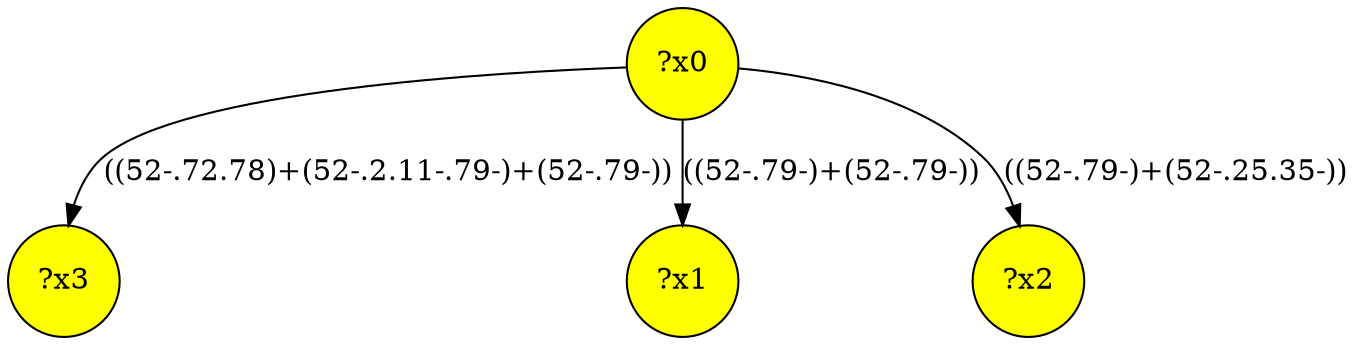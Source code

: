 digraph g {
	x3 [fillcolor="yellow", style="filled," shape=circle, label="?x3"];
	x1 [fillcolor="yellow", style="filled," shape=circle, label="?x1"];
	x2 [fillcolor="yellow", style="filled," shape=circle, label="?x2"];
	x0 [fillcolor="yellow", style="filled," shape=circle, label="?x0"];
	x0 -> x1 [label="((52-.79-)+(52-.79-))"];
	x0 -> x2 [label="((52-.79-)+(52-.25.35-))"];
	x0 -> x3 [label="((52-.72.78)+(52-.2.11-.79-)+(52-.79-))"];
}

